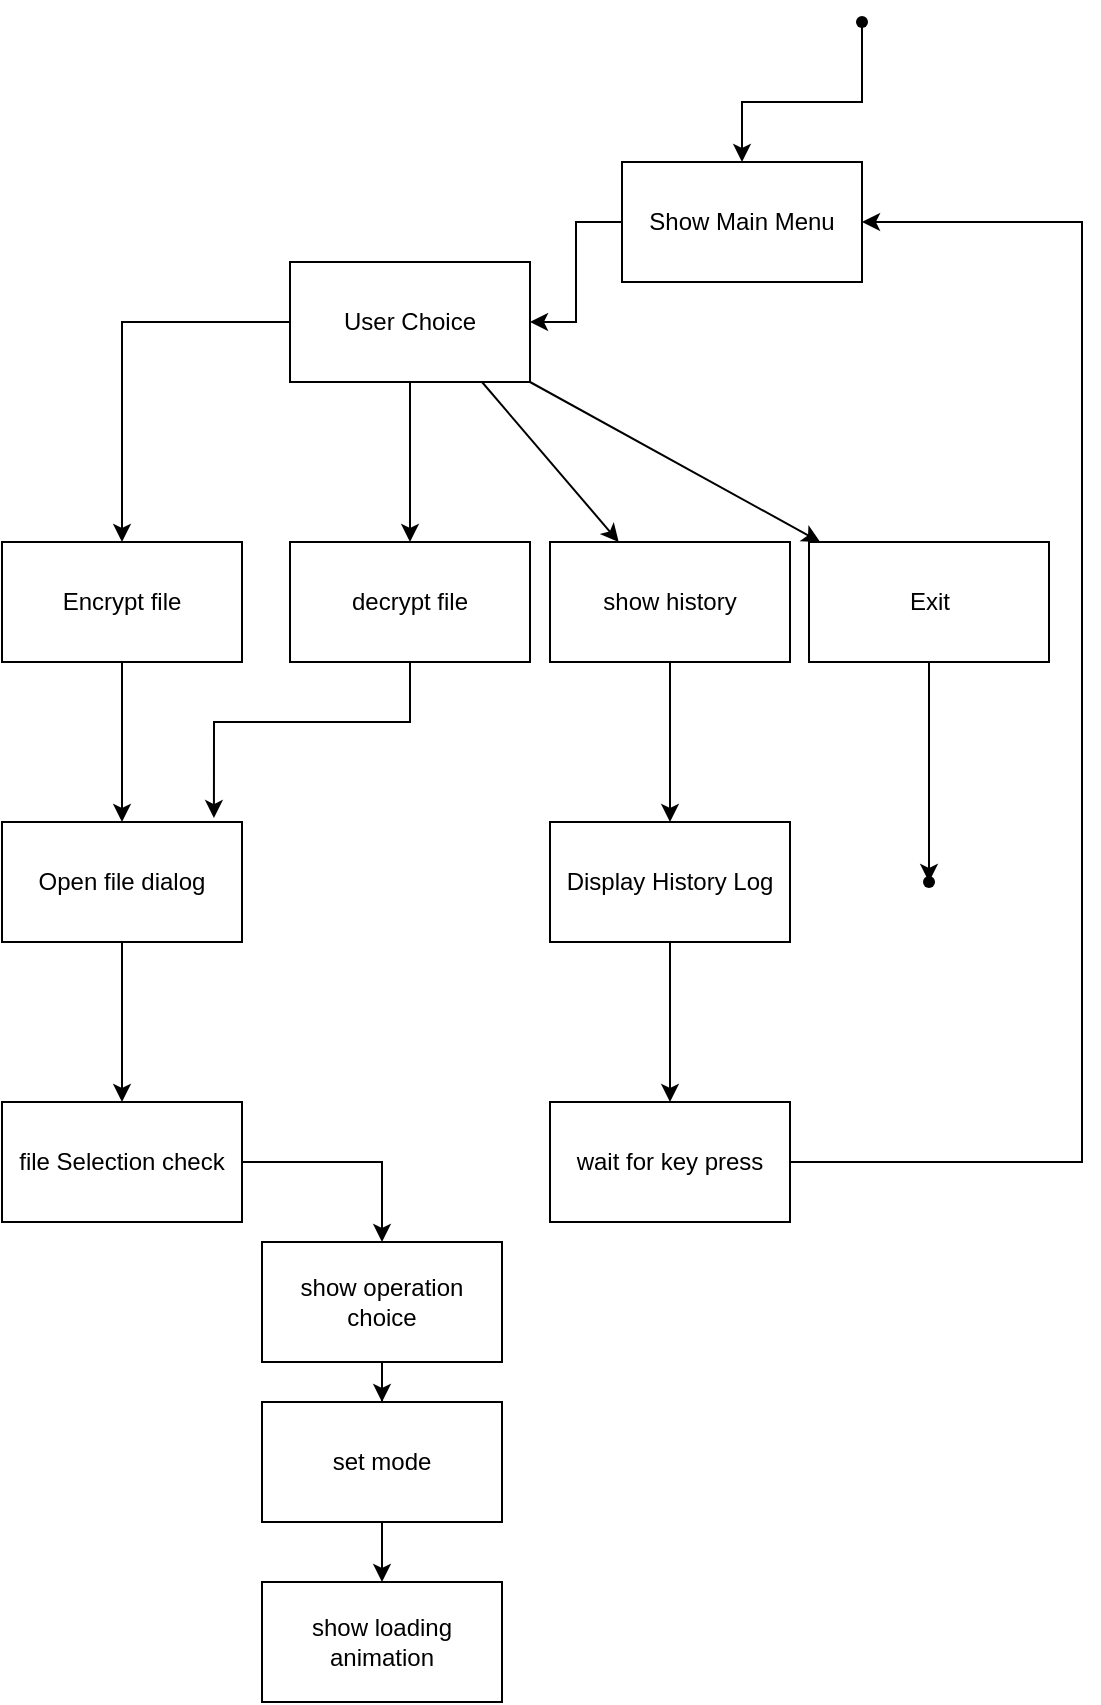 <mxfile version="28.0.6">
  <diagram name="Page-1" id="2S0_FU1uzKoscpLqlr7T">
    <mxGraphModel dx="647" dy="525" grid="1" gridSize="10" guides="1" tooltips="1" connect="1" arrows="1" fold="1" page="1" pageScale="1" pageWidth="827" pageHeight="1169" math="0" shadow="0">
      <root>
        <mxCell id="0" />
        <mxCell id="1" parent="0" />
        <mxCell id="t2IdmBUL7NWsffpxNlj8-3" value="" style="edgeStyle=orthogonalEdgeStyle;rounded=0;orthogonalLoop=1;jettySize=auto;html=1;" edge="1" parent="1" source="t2IdmBUL7NWsffpxNlj8-1" target="t2IdmBUL7NWsffpxNlj8-2">
          <mxGeometry relative="1" as="geometry" />
        </mxCell>
        <mxCell id="t2IdmBUL7NWsffpxNlj8-1" value="" style="shape=waypoint;sketch=0;fillStyle=solid;size=6;pointerEvents=1;points=[];fillColor=none;resizable=0;rotatable=0;perimeter=centerPerimeter;snapToPoint=1;" vertex="1" parent="1">
          <mxGeometry x="430" y="10" width="20" height="20" as="geometry" />
        </mxCell>
        <mxCell id="t2IdmBUL7NWsffpxNlj8-5" value="" style="edgeStyle=orthogonalEdgeStyle;rounded=0;orthogonalLoop=1;jettySize=auto;html=1;" edge="1" parent="1" source="t2IdmBUL7NWsffpxNlj8-2" target="t2IdmBUL7NWsffpxNlj8-4">
          <mxGeometry relative="1" as="geometry" />
        </mxCell>
        <mxCell id="t2IdmBUL7NWsffpxNlj8-2" value="Show Main Menu" style="whiteSpace=wrap;html=1;fillColor=none;sketch=0;fillStyle=solid;pointerEvents=1;resizable=0;" vertex="1" parent="1">
          <mxGeometry x="320" y="90" width="120" height="60" as="geometry" />
        </mxCell>
        <mxCell id="t2IdmBUL7NWsffpxNlj8-7" value="" style="edgeStyle=orthogonalEdgeStyle;rounded=0;orthogonalLoop=1;jettySize=auto;html=1;" edge="1" parent="1" source="t2IdmBUL7NWsffpxNlj8-4" target="t2IdmBUL7NWsffpxNlj8-6">
          <mxGeometry relative="1" as="geometry" />
        </mxCell>
        <mxCell id="t2IdmBUL7NWsffpxNlj8-9" value="" style="edgeStyle=orthogonalEdgeStyle;rounded=0;orthogonalLoop=1;jettySize=auto;html=1;" edge="1" parent="1" source="t2IdmBUL7NWsffpxNlj8-4" target="t2IdmBUL7NWsffpxNlj8-8">
          <mxGeometry relative="1" as="geometry" />
        </mxCell>
        <mxCell id="t2IdmBUL7NWsffpxNlj8-4" value="User Choice" style="whiteSpace=wrap;html=1;fillColor=none;sketch=0;fillStyle=solid;pointerEvents=1;resizable=0;" vertex="1" parent="1">
          <mxGeometry x="154" y="140" width="120" height="60" as="geometry" />
        </mxCell>
        <mxCell id="t2IdmBUL7NWsffpxNlj8-6" value="decrypt file" style="whiteSpace=wrap;html=1;fillColor=none;sketch=0;fillStyle=solid;pointerEvents=1;resizable=0;" vertex="1" parent="1">
          <mxGeometry x="154" y="280" width="120" height="60" as="geometry" />
        </mxCell>
        <mxCell id="t2IdmBUL7NWsffpxNlj8-18" value="" style="edgeStyle=orthogonalEdgeStyle;rounded=0;orthogonalLoop=1;jettySize=auto;html=1;" edge="1" parent="1" source="t2IdmBUL7NWsffpxNlj8-8" target="t2IdmBUL7NWsffpxNlj8-17">
          <mxGeometry relative="1" as="geometry" />
        </mxCell>
        <mxCell id="t2IdmBUL7NWsffpxNlj8-8" value="Encrypt file" style="whiteSpace=wrap;html=1;fillColor=none;sketch=0;fillStyle=solid;pointerEvents=1;resizable=0;" vertex="1" parent="1">
          <mxGeometry x="10" y="280" width="120" height="60" as="geometry" />
        </mxCell>
        <mxCell id="t2IdmBUL7NWsffpxNlj8-10" value="" style="endArrow=classic;html=1;rounded=0;" edge="1" parent="1" target="t2IdmBUL7NWsffpxNlj8-12">
          <mxGeometry width="50" height="50" relative="1" as="geometry">
            <mxPoint x="250" y="200" as="sourcePoint" />
            <mxPoint x="325.636" y="280" as="targetPoint" />
          </mxGeometry>
        </mxCell>
        <mxCell id="t2IdmBUL7NWsffpxNlj8-21" value="" style="edgeStyle=orthogonalEdgeStyle;rounded=0;orthogonalLoop=1;jettySize=auto;html=1;" edge="1" parent="1" source="t2IdmBUL7NWsffpxNlj8-12" target="t2IdmBUL7NWsffpxNlj8-20">
          <mxGeometry relative="1" as="geometry" />
        </mxCell>
        <mxCell id="t2IdmBUL7NWsffpxNlj8-12" value="show history" style="whiteSpace=wrap;html=1;fillColor=none;sketch=0;fillStyle=solid;pointerEvents=1;resizable=0;" vertex="1" parent="1">
          <mxGeometry x="284" y="280" width="120" height="60" as="geometry" />
        </mxCell>
        <mxCell id="t2IdmBUL7NWsffpxNlj8-16" value="" style="edgeStyle=orthogonalEdgeStyle;rounded=0;orthogonalLoop=1;jettySize=auto;html=1;" edge="1" parent="1" source="t2IdmBUL7NWsffpxNlj8-13" target="t2IdmBUL7NWsffpxNlj8-15">
          <mxGeometry relative="1" as="geometry" />
        </mxCell>
        <mxCell id="t2IdmBUL7NWsffpxNlj8-13" value="Exit" style="whiteSpace=wrap;html=1;fillColor=none;sketch=0;fillStyle=solid;pointerEvents=1;resizable=0;" vertex="1" parent="1">
          <mxGeometry x="413.5" y="280" width="120" height="60" as="geometry" />
        </mxCell>
        <mxCell id="t2IdmBUL7NWsffpxNlj8-14" value="" style="endArrow=classic;html=1;rounded=0;exitX=1;exitY=1;exitDx=0;exitDy=0;" edge="1" parent="1" source="t2IdmBUL7NWsffpxNlj8-4" target="t2IdmBUL7NWsffpxNlj8-13">
          <mxGeometry width="50" height="50" relative="1" as="geometry">
            <mxPoint x="280" y="230" as="sourcePoint" />
            <mxPoint x="400" y="240" as="targetPoint" />
          </mxGeometry>
        </mxCell>
        <mxCell id="t2IdmBUL7NWsffpxNlj8-15" value="" style="shape=waypoint;sketch=0;size=6;pointerEvents=1;points=[];fillColor=none;resizable=0;rotatable=0;perimeter=centerPerimeter;snapToPoint=1;fillStyle=solid;" vertex="1" parent="1">
          <mxGeometry x="463.5" y="440" width="20" height="20" as="geometry" />
        </mxCell>
        <mxCell id="t2IdmBUL7NWsffpxNlj8-26" value="" style="edgeStyle=orthogonalEdgeStyle;rounded=0;orthogonalLoop=1;jettySize=auto;html=1;" edge="1" parent="1" source="t2IdmBUL7NWsffpxNlj8-17" target="t2IdmBUL7NWsffpxNlj8-25">
          <mxGeometry relative="1" as="geometry" />
        </mxCell>
        <mxCell id="t2IdmBUL7NWsffpxNlj8-17" value="Open file dialog" style="whiteSpace=wrap;html=1;fillColor=none;sketch=0;fillStyle=solid;pointerEvents=1;resizable=0;" vertex="1" parent="1">
          <mxGeometry x="10" y="420" width="120" height="60" as="geometry" />
        </mxCell>
        <mxCell id="t2IdmBUL7NWsffpxNlj8-19" style="edgeStyle=orthogonalEdgeStyle;rounded=0;orthogonalLoop=1;jettySize=auto;html=1;entryX=0.883;entryY=-0.033;entryDx=0;entryDy=0;entryPerimeter=0;" edge="1" parent="1" source="t2IdmBUL7NWsffpxNlj8-6" target="t2IdmBUL7NWsffpxNlj8-17">
          <mxGeometry relative="1" as="geometry">
            <Array as="points">
              <mxPoint x="214" y="370" />
              <mxPoint x="116" y="370" />
            </Array>
          </mxGeometry>
        </mxCell>
        <mxCell id="t2IdmBUL7NWsffpxNlj8-23" value="" style="edgeStyle=orthogonalEdgeStyle;rounded=0;orthogonalLoop=1;jettySize=auto;html=1;" edge="1" parent="1" source="t2IdmBUL7NWsffpxNlj8-20" target="t2IdmBUL7NWsffpxNlj8-22">
          <mxGeometry relative="1" as="geometry" />
        </mxCell>
        <mxCell id="t2IdmBUL7NWsffpxNlj8-20" value="Display History Log" style="whiteSpace=wrap;html=1;fillColor=none;sketch=0;fillStyle=solid;pointerEvents=1;resizable=0;" vertex="1" parent="1">
          <mxGeometry x="284" y="420" width="120" height="60" as="geometry" />
        </mxCell>
        <mxCell id="t2IdmBUL7NWsffpxNlj8-24" style="edgeStyle=orthogonalEdgeStyle;rounded=0;orthogonalLoop=1;jettySize=auto;html=1;entryX=1;entryY=0.5;entryDx=0;entryDy=0;" edge="1" parent="1" source="t2IdmBUL7NWsffpxNlj8-22" target="t2IdmBUL7NWsffpxNlj8-2">
          <mxGeometry relative="1" as="geometry">
            <Array as="points">
              <mxPoint x="550" y="590" />
              <mxPoint x="550" y="120" />
            </Array>
          </mxGeometry>
        </mxCell>
        <mxCell id="t2IdmBUL7NWsffpxNlj8-22" value="wait for key press" style="whiteSpace=wrap;html=1;fillColor=none;sketch=0;fillStyle=solid;pointerEvents=1;resizable=0;" vertex="1" parent="1">
          <mxGeometry x="284" y="560" width="120" height="60" as="geometry" />
        </mxCell>
        <mxCell id="t2IdmBUL7NWsffpxNlj8-28" value="" style="edgeStyle=orthogonalEdgeStyle;rounded=0;orthogonalLoop=1;jettySize=auto;html=1;" edge="1" parent="1" source="t2IdmBUL7NWsffpxNlj8-25" target="t2IdmBUL7NWsffpxNlj8-27">
          <mxGeometry relative="1" as="geometry" />
        </mxCell>
        <mxCell id="t2IdmBUL7NWsffpxNlj8-25" value="file Selection check" style="whiteSpace=wrap;html=1;fillColor=none;sketch=0;fillStyle=solid;pointerEvents=1;resizable=0;" vertex="1" parent="1">
          <mxGeometry x="10" y="560" width="120" height="60" as="geometry" />
        </mxCell>
        <mxCell id="t2IdmBUL7NWsffpxNlj8-30" value="" style="edgeStyle=orthogonalEdgeStyle;rounded=0;orthogonalLoop=1;jettySize=auto;html=1;" edge="1" parent="1" source="t2IdmBUL7NWsffpxNlj8-27" target="t2IdmBUL7NWsffpxNlj8-29">
          <mxGeometry relative="1" as="geometry" />
        </mxCell>
        <mxCell id="t2IdmBUL7NWsffpxNlj8-27" value="show operation choice" style="whiteSpace=wrap;html=1;fillColor=none;sketch=0;fillStyle=solid;pointerEvents=1;resizable=0;" vertex="1" parent="1">
          <mxGeometry x="140" y="630" width="120" height="60" as="geometry" />
        </mxCell>
        <mxCell id="t2IdmBUL7NWsffpxNlj8-32" value="" style="edgeStyle=orthogonalEdgeStyle;rounded=0;orthogonalLoop=1;jettySize=auto;html=1;" edge="1" parent="1" source="t2IdmBUL7NWsffpxNlj8-29" target="t2IdmBUL7NWsffpxNlj8-31">
          <mxGeometry relative="1" as="geometry" />
        </mxCell>
        <mxCell id="t2IdmBUL7NWsffpxNlj8-29" value="set mode" style="whiteSpace=wrap;html=1;fillColor=none;sketch=0;fillStyle=solid;pointerEvents=1;resizable=0;" vertex="1" parent="1">
          <mxGeometry x="140" y="710" width="120" height="60" as="geometry" />
        </mxCell>
        <mxCell id="t2IdmBUL7NWsffpxNlj8-31" value="show loading animation" style="whiteSpace=wrap;html=1;fillColor=none;sketch=0;fillStyle=solid;pointerEvents=1;resizable=0;" vertex="1" parent="1">
          <mxGeometry x="140" y="800" width="120" height="60" as="geometry" />
        </mxCell>
      </root>
    </mxGraphModel>
  </diagram>
</mxfile>
